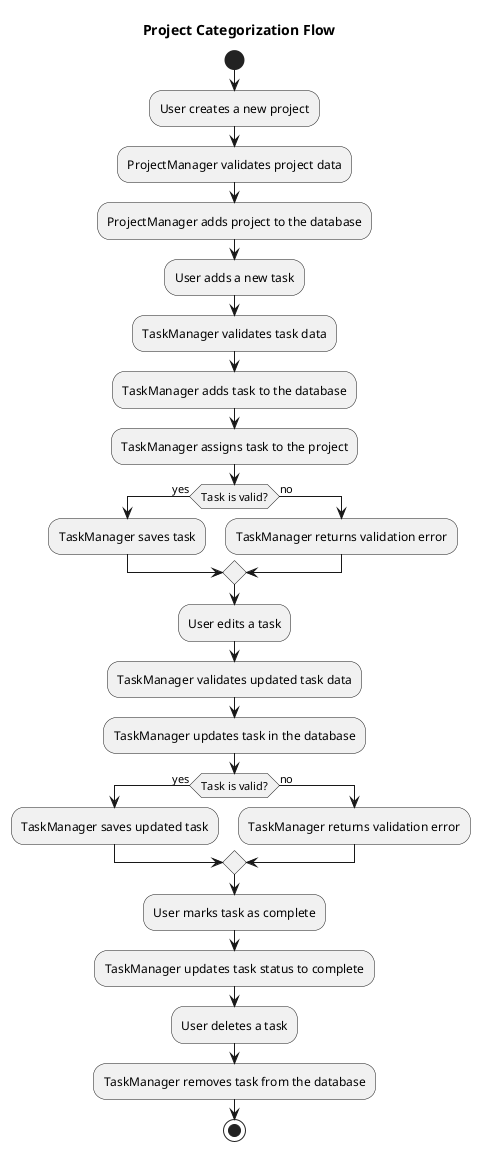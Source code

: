 @startuml
title Project Categorization Flow

start
:User creates a new project;
:ProjectManager validates project data;
:ProjectManager adds project to the database;

:User adds a new task;
:TaskManager validates task data;
:TaskManager adds task to the database;
:TaskManager assigns task to the project;

if (Task is valid?) then (yes)
  :TaskManager saves task;
else (no)
  :TaskManager returns validation error;
endif

:User edits a task;
:TaskManager validates updated task data;
:TaskManager updates task in the database;

if (Task is valid?) then (yes)
  :TaskManager saves updated task;
else (no)
  :TaskManager returns validation error;
endif

:User marks task as complete;
:TaskManager updates task status to complete;

:User deletes a task;
:TaskManager removes task from the database;

stop
@enduml
